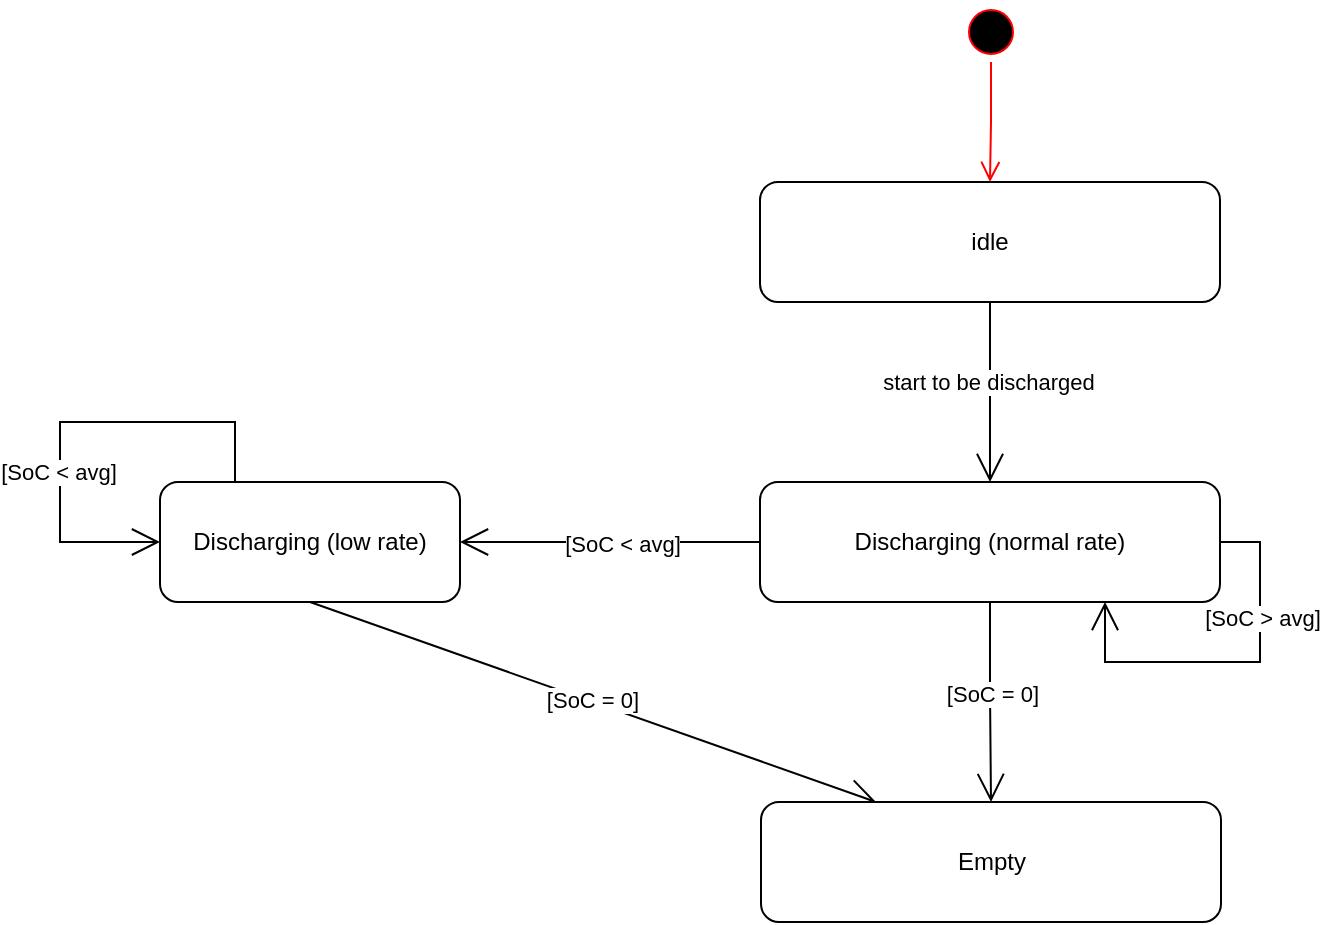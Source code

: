<mxfile version="24.8.4">
  <diagram name="Page-1" id="_TgkaefdaCbVhhmR3HBw">
    <mxGraphModel dx="941" dy="552" grid="1" gridSize="10" guides="1" tooltips="1" connect="1" arrows="1" fold="1" page="1" pageScale="1" pageWidth="850" pageHeight="1100" math="0" shadow="0">
      <root>
        <mxCell id="0" />
        <mxCell id="1" parent="0" />
        <mxCell id="VHD7gK2-Nl_4rJqmcwvM-1" value="" style="ellipse;html=1;shape=startState;fillColor=#000000;strokeColor=#ff0000;" parent="1" vertex="1">
          <mxGeometry x="560.5" y="280" width="30" height="30" as="geometry" />
        </mxCell>
        <mxCell id="VHD7gK2-Nl_4rJqmcwvM-2" value="" style="edgeStyle=orthogonalEdgeStyle;html=1;verticalAlign=bottom;endArrow=open;endSize=8;strokeColor=#ff0000;rounded=0;entryX=0.5;entryY=0;entryDx=0;entryDy=0;" parent="1" source="VHD7gK2-Nl_4rJqmcwvM-1" target="VHD7gK2-Nl_4rJqmcwvM-11" edge="1">
          <mxGeometry relative="1" as="geometry">
            <mxPoint x="525" y="370" as="targetPoint" />
          </mxGeometry>
        </mxCell>
        <mxCell id="VHD7gK2-Nl_4rJqmcwvM-11" value="idle" style="rounded=1;whiteSpace=wrap;html=1;" parent="1" vertex="1">
          <mxGeometry x="460" y="370" width="230" height="60" as="geometry" />
        </mxCell>
        <mxCell id="VHD7gK2-Nl_4rJqmcwvM-33" style="edgeStyle=orthogonalEdgeStyle;rounded=0;orthogonalLoop=1;jettySize=auto;html=1;entryX=0.5;entryY=0;entryDx=0;entryDy=0;endArrow=open;endFill=0;endSize=12;" parent="1" source="VHD7gK2-Nl_4rJqmcwvM-12" target="VHD7gK2-Nl_4rJqmcwvM-32" edge="1">
          <mxGeometry relative="1" as="geometry" />
        </mxCell>
        <mxCell id="VHD7gK2-Nl_4rJqmcwvM-34" value="[SoC = 0]" style="edgeLabel;html=1;align=center;verticalAlign=middle;resizable=0;points=[];" parent="VHD7gK2-Nl_4rJqmcwvM-33" vertex="1" connectable="0">
          <mxGeometry x="-0.074" relative="1" as="geometry">
            <mxPoint as="offset" />
          </mxGeometry>
        </mxCell>
        <mxCell id="VHD7gK2-Nl_4rJqmcwvM-12" value="Discharging (normal rate)" style="rounded=1;whiteSpace=wrap;html=1;" parent="1" vertex="1">
          <mxGeometry x="460" y="520" width="230" height="60" as="geometry" />
        </mxCell>
        <mxCell id="VHD7gK2-Nl_4rJqmcwvM-13" value="" style="endArrow=open;endFill=1;endSize=12;html=1;rounded=0;entryX=0.5;entryY=0;entryDx=0;entryDy=0;exitX=0.5;exitY=1;exitDx=0;exitDy=0;" parent="1" source="VHD7gK2-Nl_4rJqmcwvM-11" target="VHD7gK2-Nl_4rJqmcwvM-12" edge="1">
          <mxGeometry width="160" relative="1" as="geometry">
            <mxPoint x="450" y="420" as="sourcePoint" />
            <mxPoint x="610" y="420" as="targetPoint" />
          </mxGeometry>
        </mxCell>
        <mxCell id="VHD7gK2-Nl_4rJqmcwvM-15" value="start to be discharged" style="edgeLabel;html=1;align=center;verticalAlign=middle;resizable=0;points=[];" parent="VHD7gK2-Nl_4rJqmcwvM-13" vertex="1" connectable="0">
          <mxGeometry x="-0.116" y="-1" relative="1" as="geometry">
            <mxPoint as="offset" />
          </mxGeometry>
        </mxCell>
        <mxCell id="VHD7gK2-Nl_4rJqmcwvM-35" style="rounded=0;orthogonalLoop=1;jettySize=auto;html=1;exitX=0.5;exitY=1;exitDx=0;exitDy=0;entryX=0.25;entryY=0;entryDx=0;entryDy=0;endArrow=open;endFill=0;endSize=12;" parent="1" source="VHD7gK2-Nl_4rJqmcwvM-19" target="VHD7gK2-Nl_4rJqmcwvM-32" edge="1">
          <mxGeometry relative="1" as="geometry" />
        </mxCell>
        <mxCell id="VHD7gK2-Nl_4rJqmcwvM-36" value="[SoC = 0]" style="edgeLabel;html=1;align=center;verticalAlign=middle;resizable=0;points=[];" parent="VHD7gK2-Nl_4rJqmcwvM-35" vertex="1" connectable="0">
          <mxGeometry x="-0.01" y="1" relative="1" as="geometry">
            <mxPoint as="offset" />
          </mxGeometry>
        </mxCell>
        <mxCell id="VHD7gK2-Nl_4rJqmcwvM-19" value="Discharging (low rate)" style="rounded=1;whiteSpace=wrap;html=1;" parent="1" vertex="1">
          <mxGeometry x="160" y="520" width="150" height="60" as="geometry" />
        </mxCell>
        <mxCell id="VHD7gK2-Nl_4rJqmcwvM-20" value="" style="endArrow=open;endFill=1;endSize=12;html=1;rounded=0;entryX=1;entryY=0.5;entryDx=0;entryDy=0;exitX=0;exitY=0.5;exitDx=0;exitDy=0;" parent="1" source="VHD7gK2-Nl_4rJqmcwvM-12" target="VHD7gK2-Nl_4rJqmcwvM-19" edge="1">
          <mxGeometry width="160" relative="1" as="geometry">
            <mxPoint x="460" y="520" as="sourcePoint" />
            <mxPoint x="620" y="520" as="targetPoint" />
          </mxGeometry>
        </mxCell>
        <mxCell id="VHD7gK2-Nl_4rJqmcwvM-21" value="[SoC &amp;lt; avg]" style="edgeLabel;html=1;align=center;verticalAlign=middle;resizable=0;points=[];" parent="VHD7gK2-Nl_4rJqmcwvM-20" vertex="1" connectable="0">
          <mxGeometry x="-0.074" y="1" relative="1" as="geometry">
            <mxPoint as="offset" />
          </mxGeometry>
        </mxCell>
        <mxCell id="VHD7gK2-Nl_4rJqmcwvM-28" style="edgeStyle=orthogonalEdgeStyle;rounded=0;orthogonalLoop=1;jettySize=auto;html=1;exitX=1;exitY=0.5;exitDx=0;exitDy=0;entryX=0.75;entryY=1;entryDx=0;entryDy=0;endArrow=open;endFill=0;endSize=12;" parent="1" source="VHD7gK2-Nl_4rJqmcwvM-12" target="VHD7gK2-Nl_4rJqmcwvM-12" edge="1">
          <mxGeometry relative="1" as="geometry">
            <Array as="points">
              <mxPoint x="710" y="550" />
              <mxPoint x="710" y="610" />
              <mxPoint x="633" y="610" />
            </Array>
          </mxGeometry>
        </mxCell>
        <mxCell id="VHD7gK2-Nl_4rJqmcwvM-29" value="[SoC &amp;gt; avg]" style="edgeLabel;html=1;align=center;verticalAlign=middle;resizable=0;points=[];" parent="VHD7gK2-Nl_4rJqmcwvM-28" vertex="1" connectable="0">
          <mxGeometry x="-0.388" y="1" relative="1" as="geometry">
            <mxPoint as="offset" />
          </mxGeometry>
        </mxCell>
        <mxCell id="VHD7gK2-Nl_4rJqmcwvM-30" style="edgeStyle=orthogonalEdgeStyle;rounded=0;orthogonalLoop=1;jettySize=auto;html=1;exitX=0.25;exitY=0;exitDx=0;exitDy=0;entryX=0;entryY=0.5;entryDx=0;entryDy=0;endArrow=open;endFill=0;endSize=12;" parent="1" source="VHD7gK2-Nl_4rJqmcwvM-19" target="VHD7gK2-Nl_4rJqmcwvM-19" edge="1">
          <mxGeometry relative="1" as="geometry">
            <Array as="points">
              <mxPoint x="198" y="490" />
              <mxPoint x="110" y="490" />
              <mxPoint x="110" y="550" />
            </Array>
          </mxGeometry>
        </mxCell>
        <mxCell id="VHD7gK2-Nl_4rJqmcwvM-31" value="[SoC &amp;lt; avg]" style="edgeLabel;html=1;align=center;verticalAlign=middle;resizable=0;points=[];" parent="VHD7gK2-Nl_4rJqmcwvM-30" vertex="1" connectable="0">
          <mxGeometry x="0.254" y="-1" relative="1" as="geometry">
            <mxPoint as="offset" />
          </mxGeometry>
        </mxCell>
        <mxCell id="VHD7gK2-Nl_4rJqmcwvM-32" value="Empty" style="rounded=1;whiteSpace=wrap;html=1;" parent="1" vertex="1">
          <mxGeometry x="460.5" y="680" width="230" height="60" as="geometry" />
        </mxCell>
      </root>
    </mxGraphModel>
  </diagram>
</mxfile>
